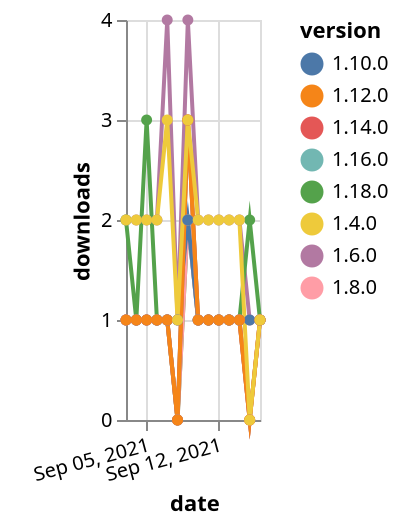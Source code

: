 {"$schema": "https://vega.github.io/schema/vega-lite/v5.json", "description": "A simple bar chart with embedded data.", "data": {"values": [{"date": "2021-09-03", "total": 2486, "delta": 2, "version": "1.6.0"}, {"date": "2021-09-04", "total": 2488, "delta": 2, "version": "1.6.0"}, {"date": "2021-09-05", "total": 2490, "delta": 2, "version": "1.6.0"}, {"date": "2021-09-06", "total": 2492, "delta": 2, "version": "1.6.0"}, {"date": "2021-09-07", "total": 2496, "delta": 4, "version": "1.6.0"}, {"date": "2021-09-08", "total": 2497, "delta": 1, "version": "1.6.0"}, {"date": "2021-09-09", "total": 2501, "delta": 4, "version": "1.6.0"}, {"date": "2021-09-10", "total": 2503, "delta": 2, "version": "1.6.0"}, {"date": "2021-09-11", "total": 2505, "delta": 2, "version": "1.6.0"}, {"date": "2021-09-12", "total": 2507, "delta": 2, "version": "1.6.0"}, {"date": "2021-09-13", "total": 2509, "delta": 2, "version": "1.6.0"}, {"date": "2021-09-14", "total": 2511, "delta": 2, "version": "1.6.0"}, {"date": "2021-09-15", "total": 2512, "delta": 1, "version": "1.6.0"}, {"date": "2021-09-16", "total": 2513, "delta": 1, "version": "1.6.0"}, {"date": "2021-09-03", "total": 121, "delta": 2, "version": "1.18.0"}, {"date": "2021-09-04", "total": 122, "delta": 1, "version": "1.18.0"}, {"date": "2021-09-05", "total": 125, "delta": 3, "version": "1.18.0"}, {"date": "2021-09-06", "total": 126, "delta": 1, "version": "1.18.0"}, {"date": "2021-09-07", "total": 127, "delta": 1, "version": "1.18.0"}, {"date": "2021-09-08", "total": 127, "delta": 0, "version": "1.18.0"}, {"date": "2021-09-09", "total": 129, "delta": 2, "version": "1.18.0"}, {"date": "2021-09-10", "total": 130, "delta": 1, "version": "1.18.0"}, {"date": "2021-09-11", "total": 131, "delta": 1, "version": "1.18.0"}, {"date": "2021-09-12", "total": 132, "delta": 1, "version": "1.18.0"}, {"date": "2021-09-13", "total": 133, "delta": 1, "version": "1.18.0"}, {"date": "2021-09-14", "total": 134, "delta": 1, "version": "1.18.0"}, {"date": "2021-09-15", "total": 136, "delta": 2, "version": "1.18.0"}, {"date": "2021-09-16", "total": 137, "delta": 1, "version": "1.18.0"}, {"date": "2021-09-03", "total": 234, "delta": 1, "version": "1.8.0"}, {"date": "2021-09-04", "total": 235, "delta": 1, "version": "1.8.0"}, {"date": "2021-09-05", "total": 236, "delta": 1, "version": "1.8.0"}, {"date": "2021-09-06", "total": 237, "delta": 1, "version": "1.8.0"}, {"date": "2021-09-07", "total": 238, "delta": 1, "version": "1.8.0"}, {"date": "2021-09-08", "total": 238, "delta": 0, "version": "1.8.0"}, {"date": "2021-09-09", "total": 240, "delta": 2, "version": "1.8.0"}, {"date": "2021-09-10", "total": 241, "delta": 1, "version": "1.8.0"}, {"date": "2021-09-11", "total": 242, "delta": 1, "version": "1.8.0"}, {"date": "2021-09-12", "total": 243, "delta": 1, "version": "1.8.0"}, {"date": "2021-09-13", "total": 244, "delta": 1, "version": "1.8.0"}, {"date": "2021-09-14", "total": 245, "delta": 1, "version": "1.8.0"}, {"date": "2021-09-15", "total": 245, "delta": 0, "version": "1.8.0"}, {"date": "2021-09-16", "total": 246, "delta": 1, "version": "1.8.0"}, {"date": "2021-09-03", "total": 188, "delta": 1, "version": "1.10.0"}, {"date": "2021-09-04", "total": 189, "delta": 1, "version": "1.10.0"}, {"date": "2021-09-05", "total": 190, "delta": 1, "version": "1.10.0"}, {"date": "2021-09-06", "total": 191, "delta": 1, "version": "1.10.0"}, {"date": "2021-09-07", "total": 192, "delta": 1, "version": "1.10.0"}, {"date": "2021-09-08", "total": 193, "delta": 1, "version": "1.10.0"}, {"date": "2021-09-09", "total": 195, "delta": 2, "version": "1.10.0"}, {"date": "2021-09-10", "total": 196, "delta": 1, "version": "1.10.0"}, {"date": "2021-09-11", "total": 197, "delta": 1, "version": "1.10.0"}, {"date": "2021-09-12", "total": 198, "delta": 1, "version": "1.10.0"}, {"date": "2021-09-13", "total": 199, "delta": 1, "version": "1.10.0"}, {"date": "2021-09-14", "total": 200, "delta": 1, "version": "1.10.0"}, {"date": "2021-09-15", "total": 201, "delta": 1, "version": "1.10.0"}, {"date": "2021-09-16", "total": 202, "delta": 1, "version": "1.10.0"}, {"date": "2021-09-03", "total": 179, "delta": 1, "version": "1.16.0"}, {"date": "2021-09-04", "total": 180, "delta": 1, "version": "1.16.0"}, {"date": "2021-09-05", "total": 181, "delta": 1, "version": "1.16.0"}, {"date": "2021-09-06", "total": 182, "delta": 1, "version": "1.16.0"}, {"date": "2021-09-07", "total": 183, "delta": 1, "version": "1.16.0"}, {"date": "2021-09-08", "total": 183, "delta": 0, "version": "1.16.0"}, {"date": "2021-09-09", "total": 186, "delta": 3, "version": "1.16.0"}, {"date": "2021-09-10", "total": 187, "delta": 1, "version": "1.16.0"}, {"date": "2021-09-11", "total": 188, "delta": 1, "version": "1.16.0"}, {"date": "2021-09-12", "total": 189, "delta": 1, "version": "1.16.0"}, {"date": "2021-09-13", "total": 190, "delta": 1, "version": "1.16.0"}, {"date": "2021-09-14", "total": 191, "delta": 1, "version": "1.16.0"}, {"date": "2021-09-15", "total": 191, "delta": 0, "version": "1.16.0"}, {"date": "2021-09-16", "total": 192, "delta": 1, "version": "1.16.0"}, {"date": "2021-09-03", "total": 154, "delta": 1, "version": "1.14.0"}, {"date": "2021-09-04", "total": 155, "delta": 1, "version": "1.14.0"}, {"date": "2021-09-05", "total": 156, "delta": 1, "version": "1.14.0"}, {"date": "2021-09-06", "total": 157, "delta": 1, "version": "1.14.0"}, {"date": "2021-09-07", "total": 158, "delta": 1, "version": "1.14.0"}, {"date": "2021-09-08", "total": 158, "delta": 0, "version": "1.14.0"}, {"date": "2021-09-09", "total": 161, "delta": 3, "version": "1.14.0"}, {"date": "2021-09-10", "total": 162, "delta": 1, "version": "1.14.0"}, {"date": "2021-09-11", "total": 163, "delta": 1, "version": "1.14.0"}, {"date": "2021-09-12", "total": 164, "delta": 1, "version": "1.14.0"}, {"date": "2021-09-13", "total": 165, "delta": 1, "version": "1.14.0"}, {"date": "2021-09-14", "total": 166, "delta": 1, "version": "1.14.0"}, {"date": "2021-09-15", "total": 166, "delta": 0, "version": "1.14.0"}, {"date": "2021-09-16", "total": 167, "delta": 1, "version": "1.14.0"}, {"date": "2021-09-03", "total": 183, "delta": 1, "version": "1.12.0"}, {"date": "2021-09-04", "total": 184, "delta": 1, "version": "1.12.0"}, {"date": "2021-09-05", "total": 185, "delta": 1, "version": "1.12.0"}, {"date": "2021-09-06", "total": 186, "delta": 1, "version": "1.12.0"}, {"date": "2021-09-07", "total": 187, "delta": 1, "version": "1.12.0"}, {"date": "2021-09-08", "total": 187, "delta": 0, "version": "1.12.0"}, {"date": "2021-09-09", "total": 190, "delta": 3, "version": "1.12.0"}, {"date": "2021-09-10", "total": 191, "delta": 1, "version": "1.12.0"}, {"date": "2021-09-11", "total": 192, "delta": 1, "version": "1.12.0"}, {"date": "2021-09-12", "total": 193, "delta": 1, "version": "1.12.0"}, {"date": "2021-09-13", "total": 194, "delta": 1, "version": "1.12.0"}, {"date": "2021-09-14", "total": 195, "delta": 1, "version": "1.12.0"}, {"date": "2021-09-15", "total": 195, "delta": 0, "version": "1.12.0"}, {"date": "2021-09-16", "total": 196, "delta": 1, "version": "1.12.0"}, {"date": "2021-09-03", "total": 2323, "delta": 2, "version": "1.4.0"}, {"date": "2021-09-04", "total": 2325, "delta": 2, "version": "1.4.0"}, {"date": "2021-09-05", "total": 2327, "delta": 2, "version": "1.4.0"}, {"date": "2021-09-06", "total": 2329, "delta": 2, "version": "1.4.0"}, {"date": "2021-09-07", "total": 2332, "delta": 3, "version": "1.4.0"}, {"date": "2021-09-08", "total": 2333, "delta": 1, "version": "1.4.0"}, {"date": "2021-09-09", "total": 2336, "delta": 3, "version": "1.4.0"}, {"date": "2021-09-10", "total": 2338, "delta": 2, "version": "1.4.0"}, {"date": "2021-09-11", "total": 2340, "delta": 2, "version": "1.4.0"}, {"date": "2021-09-12", "total": 2342, "delta": 2, "version": "1.4.0"}, {"date": "2021-09-13", "total": 2344, "delta": 2, "version": "1.4.0"}, {"date": "2021-09-14", "total": 2346, "delta": 2, "version": "1.4.0"}, {"date": "2021-09-15", "total": 2346, "delta": 0, "version": "1.4.0"}, {"date": "2021-09-16", "total": 2347, "delta": 1, "version": "1.4.0"}]}, "width": "container", "mark": {"type": "line", "point": {"filled": true}}, "encoding": {"x": {"field": "date", "type": "temporal", "timeUnit": "yearmonthdate", "title": "date", "axis": {"labelAngle": -15}}, "y": {"field": "delta", "type": "quantitative", "title": "downloads"}, "color": {"field": "version", "type": "nominal"}, "tooltip": {"field": "delta"}}}